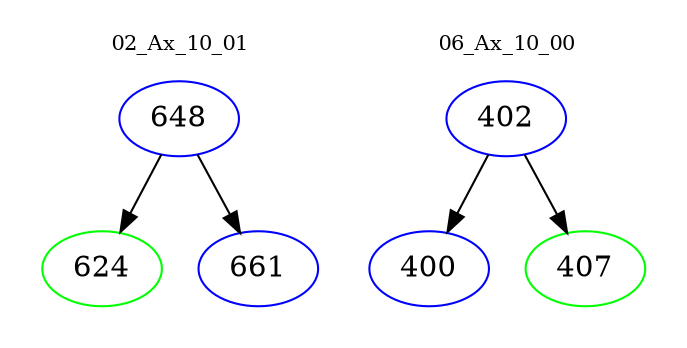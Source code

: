 digraph{
subgraph cluster_0 {
color = white
label = "02_Ax_10_01";
fontsize=10;
T0_648 [label="648", color="blue"]
T0_648 -> T0_624 [color="black"]
T0_624 [label="624", color="green"]
T0_648 -> T0_661 [color="black"]
T0_661 [label="661", color="blue"]
}
subgraph cluster_1 {
color = white
label = "06_Ax_10_00";
fontsize=10;
T1_402 [label="402", color="blue"]
T1_402 -> T1_400 [color="black"]
T1_400 [label="400", color="blue"]
T1_402 -> T1_407 [color="black"]
T1_407 [label="407", color="green"]
}
}

